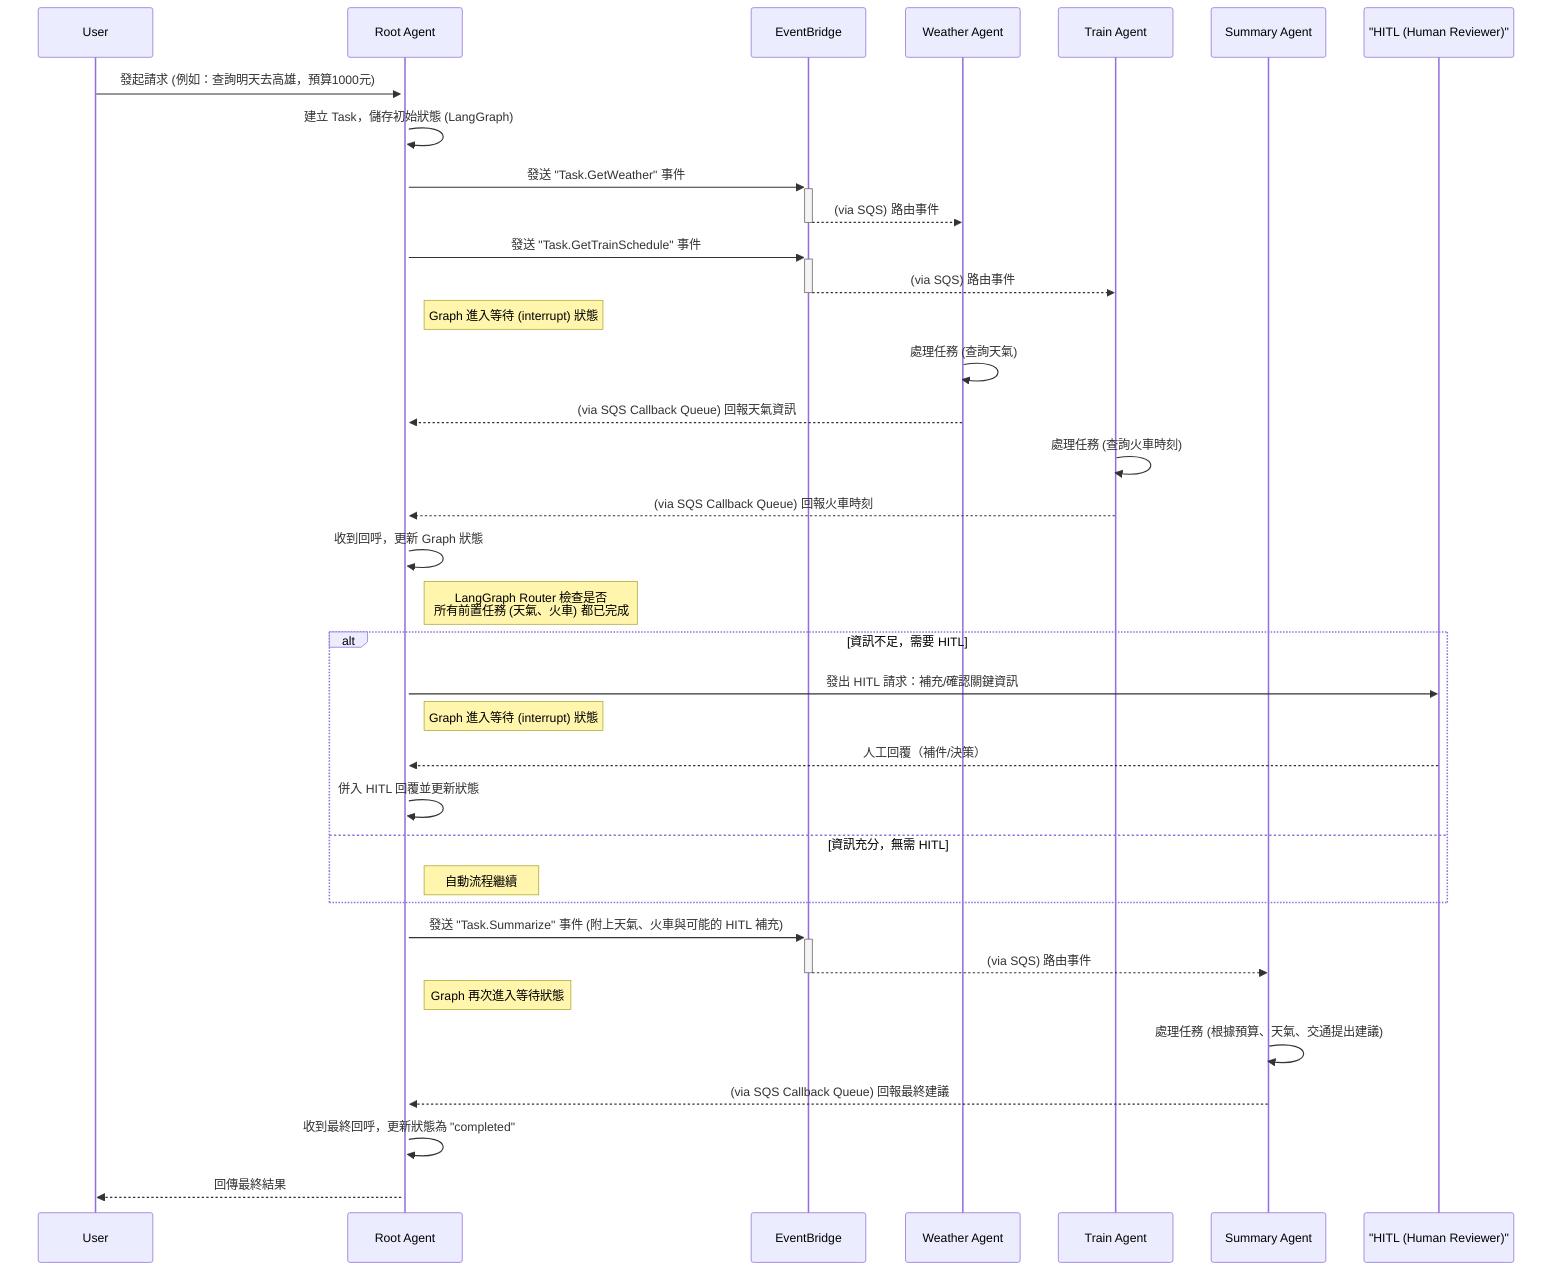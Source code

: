 sequenceDiagram
    participant User
    participant Root Agent
    participant EventBridge
    participant Weather Agent
    participant Train Agent
    participant Summary Agent
    participant HITL as "HITL (Human Reviewer)"

    User->>+Root Agent: 發起請求 (例如：查詢明天去高雄，預算1000元)
    Root Agent->>Root Agent: 建立 Task，儲存初始狀態 (LangGraph)
    
    %% -- 平行分派任務 --
    Root Agent->>+EventBridge: 發送 "Task.GetWeather" 事件
    EventBridge-->>Weather Agent: (via SQS) 路由事件
    deactivate EventBridge

    Root Agent->>+EventBridge: 發送 "Task.GetTrainSchedule" 事件
    EventBridge-->>Train Agent: (via SQS) 路由事件
    deactivate EventBridge
    
    Note right of Root Agent: Graph 進入等待 (interrupt) 狀態

    %% -- 遠端 Agent 處理與回呼 --
    Weather Agent->>Weather Agent: 處理任務 (查詢天氣)
    Weather Agent-->>Root Agent: (via SQS Callback Queue) 回報天氣資訊
    
    Train Agent->>Train Agent: 處理任務 (查詢火車時刻)
    Train Agent-->>Root Agent: (via SQS Callback Queue) 回報火車時刻
    
    %% -- 聚合與 HITL 判斷 --
    Root Agent->>Root Agent: 收到回呼，更新 Graph 狀態
    Note right of Root Agent: LangGraph Router 檢查是否<br/>所有前置任務 (天氣、火車) 都已完成

    alt 資訊不足，需要 HITL
        Root Agent->>HITL: 發出 HITL 請求：補充/確認關鍵資訊
        Note right of Root Agent: Graph 進入等待 (interrupt) 狀態
        HITL-->>Root Agent: 人工回覆（補件/決策）
        Root Agent->>Root Agent: 併入 HITL 回覆並更新狀態
    else 資訊充分，無需 HITL
        Note right of Root Agent: 自動流程繼續
    end
    
    %% -- 繼續分派總結任務 --
    Root Agent->>+EventBridge: 發送 "Task.Summarize" 事件 (附上天氣、火車與可能的 HITL 補充)
    EventBridge-->>Summary Agent: (via SQS) 路由事件
    deactivate EventBridge
    
    Note right of Root Agent: Graph 再次進入等待狀態

    %% -- 最終總結與結束 --
    Summary Agent->>Summary Agent: 處理任務 (根據預算、天氣、交通提出建議)
    Summary Agent-->>Root Agent: (via SQS Callback Queue) 回報最終建議
    
    Root Agent->>Root Agent: 收到最終回呼，更新狀態為 "completed"
    Root Agent-->>User: 回傳最終結果
